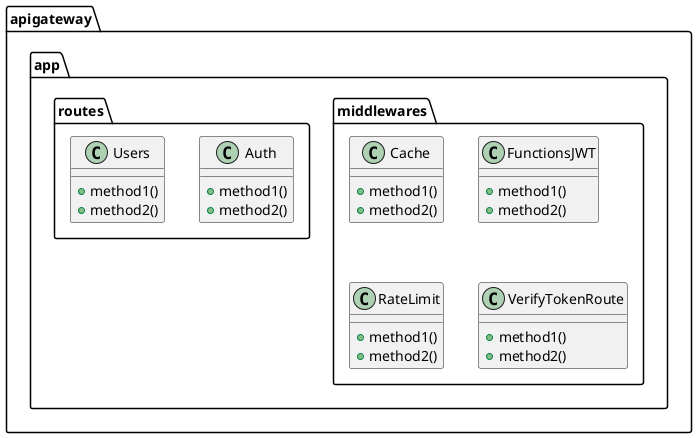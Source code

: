 @startuml

package "apigateway" {
    package "app" {
        package "middlewares" {
            class Cache {
                +method1()
                +method2()
            }

            class FunctionsJWT {
                +method1()
                +method2()
            }

            class RateLimit {
                +method1()
                +method2()
            }

            class VerifyTokenRoute {
                +method1()
                +method2()
            }
        }

        package "routes" {
            class Auth {
                +method1()
                +method2()
            }

            class Users {
                +method1()
                +method2()
            }
        }
    }
}

@enduml
